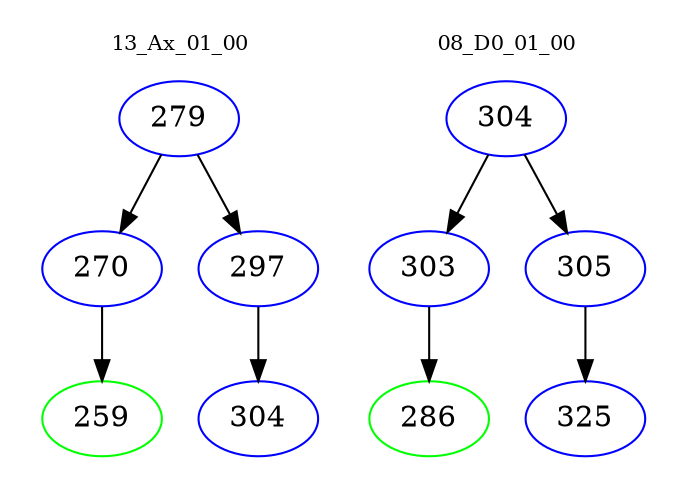 digraph{
subgraph cluster_0 {
color = white
label = "13_Ax_01_00";
fontsize=10;
T0_279 [label="279", color="blue"]
T0_279 -> T0_270 [color="black"]
T0_270 [label="270", color="blue"]
T0_270 -> T0_259 [color="black"]
T0_259 [label="259", color="green"]
T0_279 -> T0_297 [color="black"]
T0_297 [label="297", color="blue"]
T0_297 -> T0_304 [color="black"]
T0_304 [label="304", color="blue"]
}
subgraph cluster_1 {
color = white
label = "08_D0_01_00";
fontsize=10;
T1_304 [label="304", color="blue"]
T1_304 -> T1_303 [color="black"]
T1_303 [label="303", color="blue"]
T1_303 -> T1_286 [color="black"]
T1_286 [label="286", color="green"]
T1_304 -> T1_305 [color="black"]
T1_305 [label="305", color="blue"]
T1_305 -> T1_325 [color="black"]
T1_325 [label="325", color="blue"]
}
}
